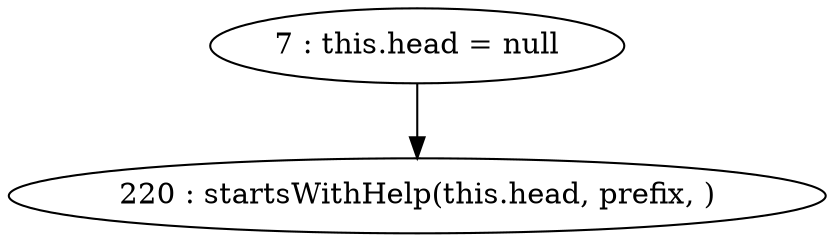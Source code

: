 digraph G {
"7 : this.head = null"
"7 : this.head = null" -> "220 : startsWithHelp(this.head, prefix, )"
"220 : startsWithHelp(this.head, prefix, )"
}